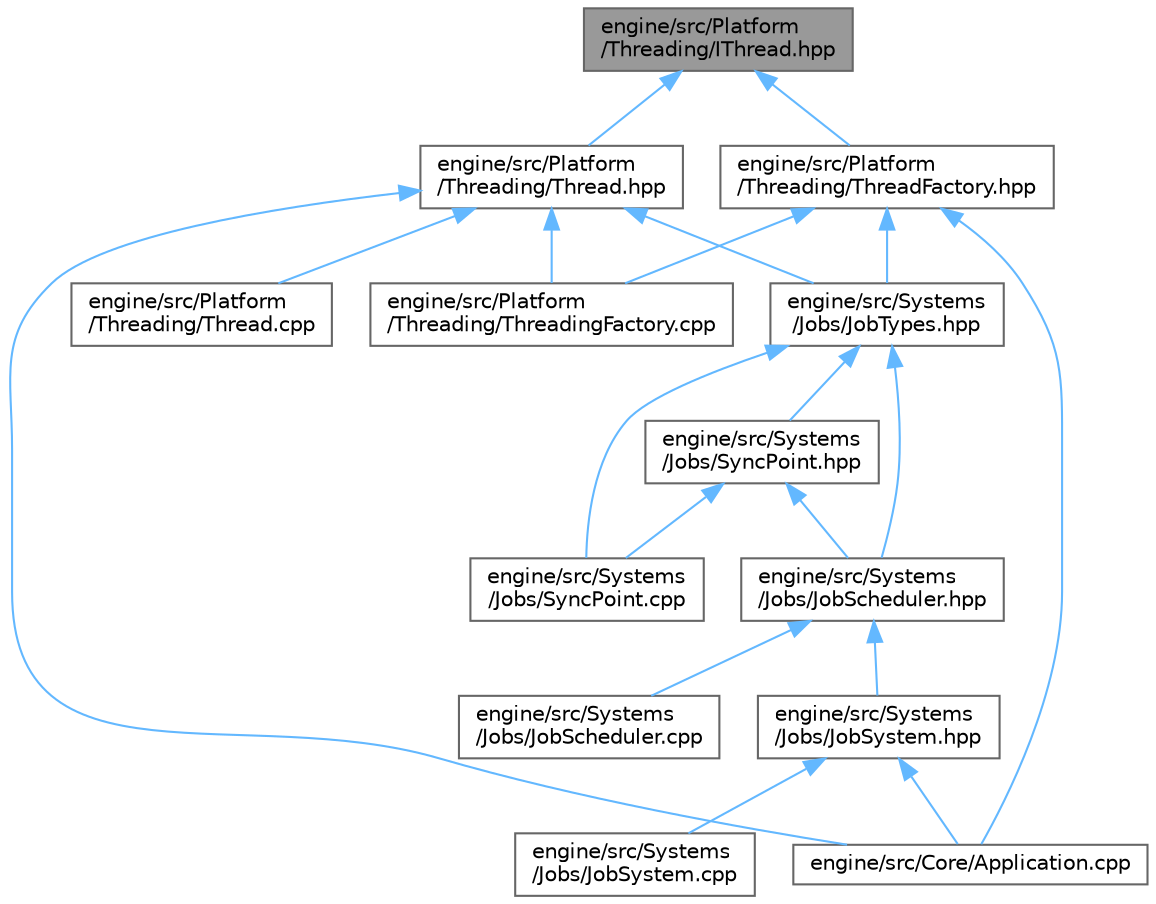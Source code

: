 digraph "engine/src/Platform/Threading/IThread.hpp"
{
 // LATEX_PDF_SIZE
  bgcolor="transparent";
  edge [fontname=Helvetica,fontsize=10,labelfontname=Helvetica,labelfontsize=10];
  node [fontname=Helvetica,fontsize=10,shape=box,height=0.2,width=0.4];
  Node1 [id="Node000001",label="engine/src/Platform\l/Threading/IThread.hpp",height=0.2,width=0.4,color="gray40", fillcolor="grey60", style="filled", fontcolor="black",tooltip=" "];
  Node1 -> Node2 [id="edge19_Node000001_Node000002",dir="back",color="steelblue1",style="solid",tooltip=" "];
  Node2 [id="Node000002",label="engine/src/Platform\l/Threading/Thread.hpp",height=0.2,width=0.4,color="grey40", fillcolor="white", style="filled",URL="$_thread_8hpp.html",tooltip=" "];
  Node2 -> Node3 [id="edge20_Node000002_Node000003",dir="back",color="steelblue1",style="solid",tooltip=" "];
  Node3 [id="Node000003",label="engine/src/Core/Application.cpp",height=0.2,width=0.4,color="grey40", fillcolor="white", style="filled",URL="$_application_8cpp.html",tooltip=" "];
  Node2 -> Node4 [id="edge21_Node000002_Node000004",dir="back",color="steelblue1",style="solid",tooltip=" "];
  Node4 [id="Node000004",label="engine/src/Platform\l/Threading/Thread.cpp",height=0.2,width=0.4,color="grey40", fillcolor="white", style="filled",URL="$_thread_8cpp.html",tooltip=" "];
  Node2 -> Node5 [id="edge22_Node000002_Node000005",dir="back",color="steelblue1",style="solid",tooltip=" "];
  Node5 [id="Node000005",label="engine/src/Platform\l/Threading/ThreadingFactory.cpp",height=0.2,width=0.4,color="grey40", fillcolor="white", style="filled",URL="$_threading_factory_8cpp.html",tooltip=" "];
  Node2 -> Node6 [id="edge23_Node000002_Node000006",dir="back",color="steelblue1",style="solid",tooltip=" "];
  Node6 [id="Node000006",label="engine/src/Systems\l/Jobs/JobTypes.hpp",height=0.2,width=0.4,color="grey40", fillcolor="white", style="filled",URL="$_job_types_8hpp.html",tooltip=" "];
  Node6 -> Node7 [id="edge24_Node000006_Node000007",dir="back",color="steelblue1",style="solid",tooltip=" "];
  Node7 [id="Node000007",label="engine/src/Systems\l/Jobs/JobScheduler.hpp",height=0.2,width=0.4,color="grey40", fillcolor="white", style="filled",URL="$_job_scheduler_8hpp.html",tooltip=" "];
  Node7 -> Node8 [id="edge25_Node000007_Node000008",dir="back",color="steelblue1",style="solid",tooltip=" "];
  Node8 [id="Node000008",label="engine/src/Systems\l/Jobs/JobScheduler.cpp",height=0.2,width=0.4,color="grey40", fillcolor="white", style="filled",URL="$_job_scheduler_8cpp.html",tooltip=" "];
  Node7 -> Node9 [id="edge26_Node000007_Node000009",dir="back",color="steelblue1",style="solid",tooltip=" "];
  Node9 [id="Node000009",label="engine/src/Systems\l/Jobs/JobSystem.hpp",height=0.2,width=0.4,color="grey40", fillcolor="white", style="filled",URL="$_job_system_8hpp.html",tooltip="JobSystem class following VoidArchitect engine patterns."];
  Node9 -> Node3 [id="edge27_Node000009_Node000003",dir="back",color="steelblue1",style="solid",tooltip=" "];
  Node9 -> Node10 [id="edge28_Node000009_Node000010",dir="back",color="steelblue1",style="solid",tooltip=" "];
  Node10 [id="Node000010",label="engine/src/Systems\l/Jobs/JobSystem.cpp",height=0.2,width=0.4,color="grey40", fillcolor="white", style="filled",URL="$_job_system_8cpp.html",tooltip=" "];
  Node6 -> Node11 [id="edge29_Node000006_Node000011",dir="back",color="steelblue1",style="solid",tooltip=" "];
  Node11 [id="Node000011",label="engine/src/Systems\l/Jobs/SyncPoint.cpp",height=0.2,width=0.4,color="grey40", fillcolor="white", style="filled",URL="$_sync_point_8cpp.html",tooltip=" "];
  Node6 -> Node12 [id="edge30_Node000006_Node000012",dir="back",color="steelblue1",style="solid",tooltip=" "];
  Node12 [id="Node000012",label="engine/src/Systems\l/Jobs/SyncPoint.hpp",height=0.2,width=0.4,color="grey40", fillcolor="white", style="filled",URL="$_sync_point_8hpp.html",tooltip=" "];
  Node12 -> Node7 [id="edge31_Node000012_Node000007",dir="back",color="steelblue1",style="solid",tooltip=" "];
  Node12 -> Node11 [id="edge32_Node000012_Node000011",dir="back",color="steelblue1",style="solid",tooltip=" "];
  Node1 -> Node13 [id="edge33_Node000001_Node000013",dir="back",color="steelblue1",style="solid",tooltip=" "];
  Node13 [id="Node000013",label="engine/src/Platform\l/Threading/ThreadFactory.hpp",height=0.2,width=0.4,color="grey40", fillcolor="white", style="filled",URL="$_thread_factory_8hpp.html",tooltip=" "];
  Node13 -> Node3 [id="edge34_Node000013_Node000003",dir="back",color="steelblue1",style="solid",tooltip=" "];
  Node13 -> Node5 [id="edge35_Node000013_Node000005",dir="back",color="steelblue1",style="solid",tooltip=" "];
  Node13 -> Node6 [id="edge36_Node000013_Node000006",dir="back",color="steelblue1",style="solid",tooltip=" "];
}
